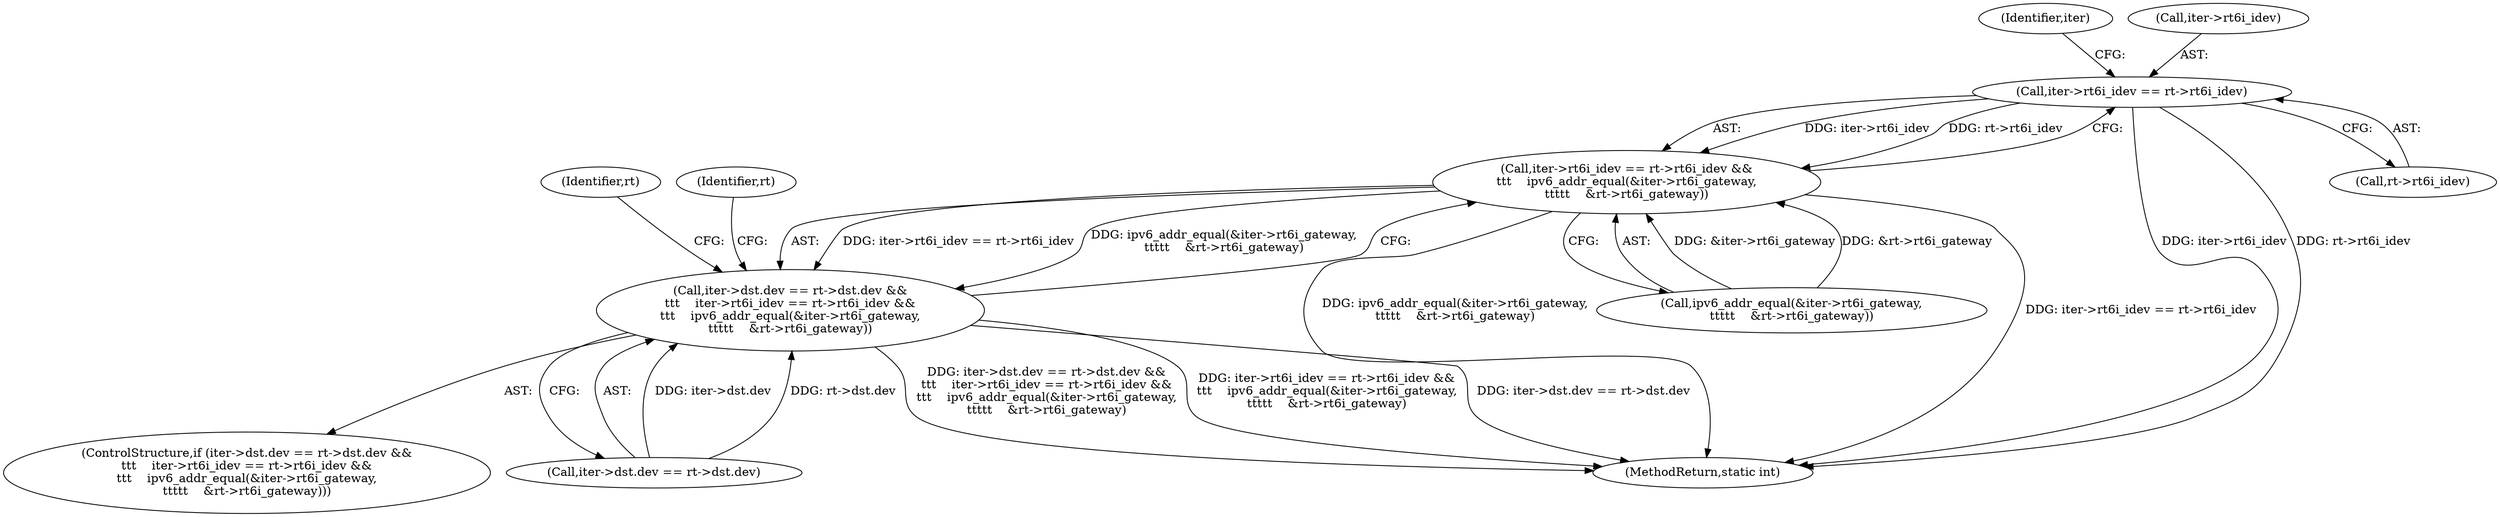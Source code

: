 digraph "0_linux_307f2fb95e9b96b3577916e73d92e104f8f26494@pointer" {
"1000216" [label="(Call,iter->rt6i_idev == rt->rt6i_idev)"];
"1000215" [label="(Call,iter->rt6i_idev == rt->rt6i_idev &&\n\t\t\t    ipv6_addr_equal(&iter->rt6i_gateway,\n\t\t\t\t\t    &rt->rt6i_gateway))"];
"1000203" [label="(Call,iter->dst.dev == rt->dst.dev &&\n\t\t\t    iter->rt6i_idev == rt->rt6i_idev &&\n\t\t\t    ipv6_addr_equal(&iter->rt6i_gateway,\n\t\t\t\t\t    &rt->rt6i_gateway))"];
"1000203" [label="(Call,iter->dst.dev == rt->dst.dev &&\n\t\t\t    iter->rt6i_idev == rt->rt6i_idev &&\n\t\t\t    ipv6_addr_equal(&iter->rt6i_gateway,\n\t\t\t\t\t    &rt->rt6i_gateway))"];
"1000223" [label="(Call,ipv6_addr_equal(&iter->rt6i_gateway,\n\t\t\t\t\t    &rt->rt6i_gateway))"];
"1000204" [label="(Call,iter->dst.dev == rt->dst.dev)"];
"1000202" [label="(ControlStructure,if (iter->dst.dev == rt->dst.dev &&\n\t\t\t    iter->rt6i_idev == rt->rt6i_idev &&\n\t\t\t    ipv6_addr_equal(&iter->rt6i_gateway,\n\t\t\t\t\t    &rt->rt6i_gateway)))"];
"1000216" [label="(Call,iter->rt6i_idev == rt->rt6i_idev)"];
"1000529" [label="(MethodReturn,static int)"];
"1000276" [label="(Identifier,rt)"];
"1000220" [label="(Call,rt->rt6i_idev)"];
"1000215" [label="(Call,iter->rt6i_idev == rt->rt6i_idev &&\n\t\t\t    ipv6_addr_equal(&iter->rt6i_gateway,\n\t\t\t\t\t    &rt->rt6i_gateway))"];
"1000226" [label="(Identifier,iter)"];
"1000235" [label="(Identifier,rt)"];
"1000217" [label="(Call,iter->rt6i_idev)"];
"1000216" -> "1000215"  [label="AST: "];
"1000216" -> "1000220"  [label="CFG: "];
"1000217" -> "1000216"  [label="AST: "];
"1000220" -> "1000216"  [label="AST: "];
"1000226" -> "1000216"  [label="CFG: "];
"1000215" -> "1000216"  [label="CFG: "];
"1000216" -> "1000529"  [label="DDG: iter->rt6i_idev"];
"1000216" -> "1000529"  [label="DDG: rt->rt6i_idev"];
"1000216" -> "1000215"  [label="DDG: iter->rt6i_idev"];
"1000216" -> "1000215"  [label="DDG: rt->rt6i_idev"];
"1000215" -> "1000203"  [label="AST: "];
"1000215" -> "1000223"  [label="CFG: "];
"1000223" -> "1000215"  [label="AST: "];
"1000203" -> "1000215"  [label="CFG: "];
"1000215" -> "1000529"  [label="DDG: ipv6_addr_equal(&iter->rt6i_gateway,\n\t\t\t\t\t    &rt->rt6i_gateway)"];
"1000215" -> "1000529"  [label="DDG: iter->rt6i_idev == rt->rt6i_idev"];
"1000215" -> "1000203"  [label="DDG: iter->rt6i_idev == rt->rt6i_idev"];
"1000215" -> "1000203"  [label="DDG: ipv6_addr_equal(&iter->rt6i_gateway,\n\t\t\t\t\t    &rt->rt6i_gateway)"];
"1000223" -> "1000215"  [label="DDG: &iter->rt6i_gateway"];
"1000223" -> "1000215"  [label="DDG: &rt->rt6i_gateway"];
"1000203" -> "1000202"  [label="AST: "];
"1000203" -> "1000204"  [label="CFG: "];
"1000204" -> "1000203"  [label="AST: "];
"1000235" -> "1000203"  [label="CFG: "];
"1000276" -> "1000203"  [label="CFG: "];
"1000203" -> "1000529"  [label="DDG: iter->dst.dev == rt->dst.dev &&\n\t\t\t    iter->rt6i_idev == rt->rt6i_idev &&\n\t\t\t    ipv6_addr_equal(&iter->rt6i_gateway,\n\t\t\t\t\t    &rt->rt6i_gateway)"];
"1000203" -> "1000529"  [label="DDG: iter->rt6i_idev == rt->rt6i_idev &&\n\t\t\t    ipv6_addr_equal(&iter->rt6i_gateway,\n\t\t\t\t\t    &rt->rt6i_gateway)"];
"1000203" -> "1000529"  [label="DDG: iter->dst.dev == rt->dst.dev"];
"1000204" -> "1000203"  [label="DDG: iter->dst.dev"];
"1000204" -> "1000203"  [label="DDG: rt->dst.dev"];
}
